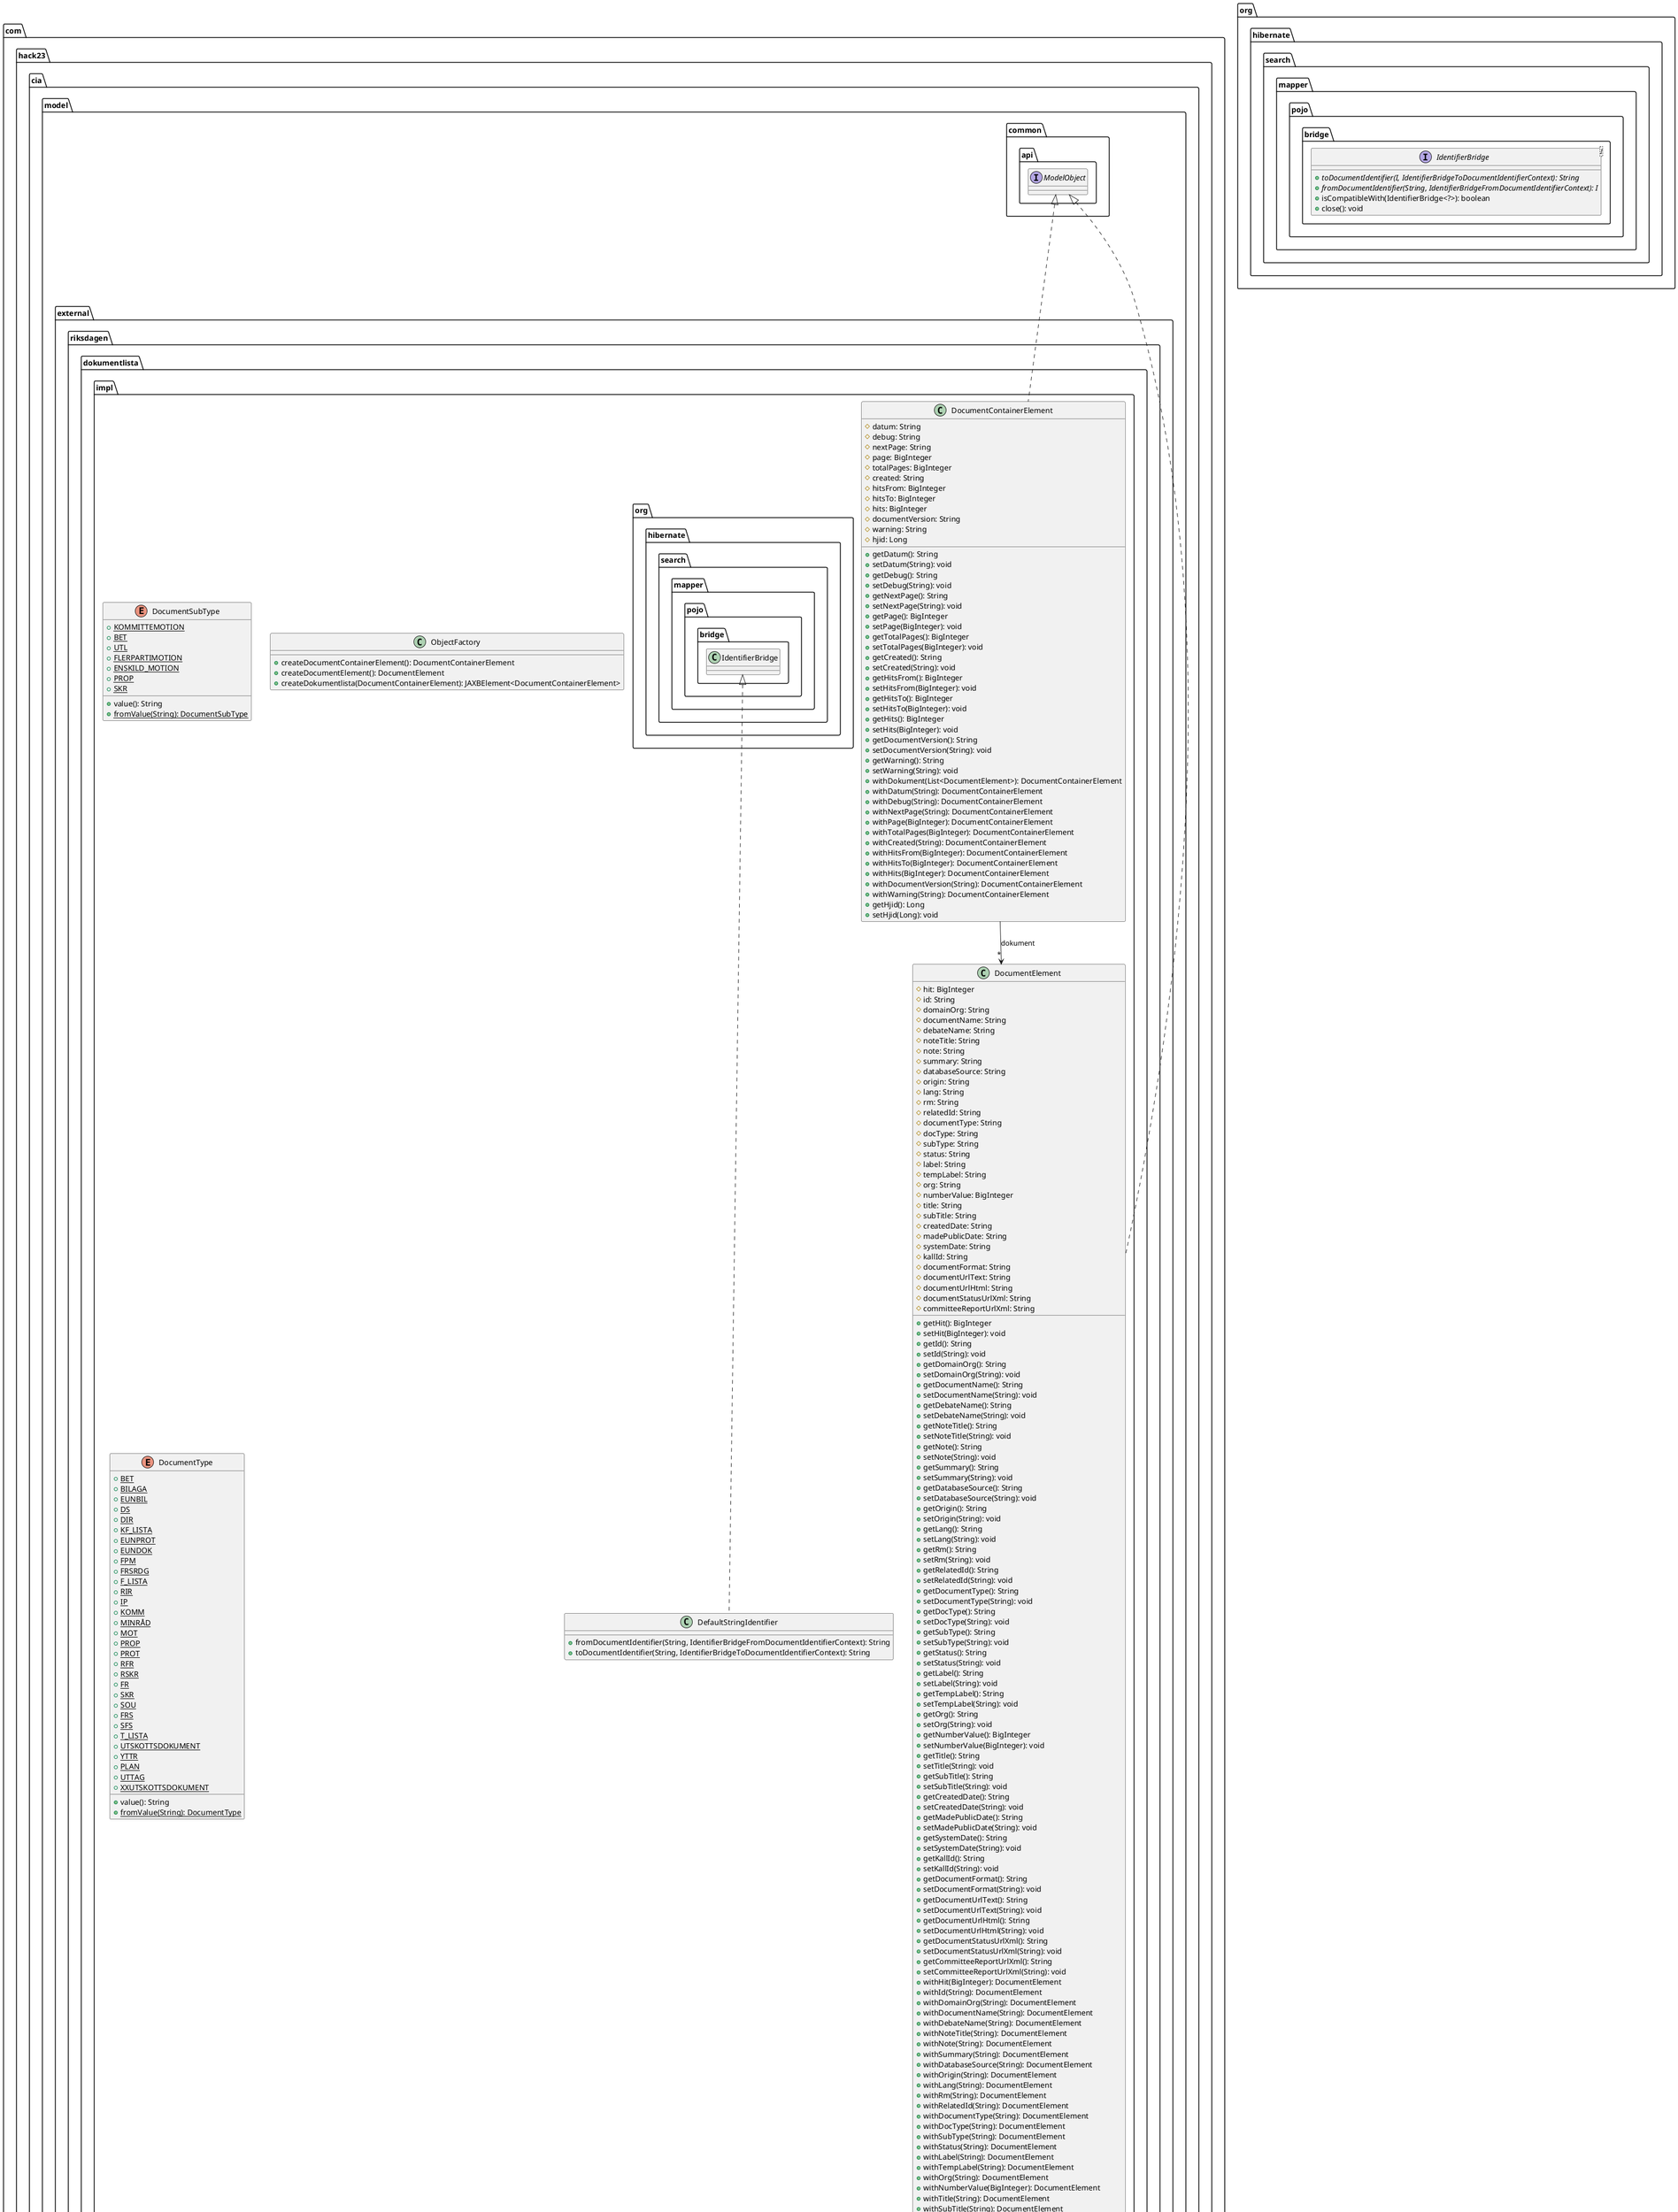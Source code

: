 @startuml
    namespace com.hack23.cia.model.external.riksdagen.dokumentlista.impl {

        class DefaultStringIdentifier [[DefaultStringIdentifier.html]] {
            +fromDocumentIdentifier(String, IdentifierBridgeFromDocumentIdentifierContext): String
            +toDocumentIdentifier(String, IdentifierBridgeToDocumentIdentifierContext): String
        }

        class DocumentContainerElement [[DocumentContainerElement.html]] {
            #datum: String
            #debug: String
            #nextPage: String
            #page: BigInteger
            #totalPages: BigInteger
            #created: String
            #hitsFrom: BigInteger
            #hitsTo: BigInteger
            #hits: BigInteger
            #documentVersion: String
            #warning: String
            #hjid: Long
            +getDatum(): String
            +setDatum(String): void
            +getDebug(): String
            +setDebug(String): void
            +getNextPage(): String
            +setNextPage(String): void
            +getPage(): BigInteger
            +setPage(BigInteger): void
            +getTotalPages(): BigInteger
            +setTotalPages(BigInteger): void
            +getCreated(): String
            +setCreated(String): void
            +getHitsFrom(): BigInteger
            +setHitsFrom(BigInteger): void
            +getHitsTo(): BigInteger
            +setHitsTo(BigInteger): void
            +getHits(): BigInteger
            +setHits(BigInteger): void
            +getDocumentVersion(): String
            +setDocumentVersion(String): void
            +getWarning(): String
            +setWarning(String): void
            +withDokument(List<DocumentElement>): DocumentContainerElement
            +withDatum(String): DocumentContainerElement
            +withDebug(String): DocumentContainerElement
            +withNextPage(String): DocumentContainerElement
            +withPage(BigInteger): DocumentContainerElement
            +withTotalPages(BigInteger): DocumentContainerElement
            +withCreated(String): DocumentContainerElement
            +withHitsFrom(BigInteger): DocumentContainerElement
            +withHitsTo(BigInteger): DocumentContainerElement
            +withHits(BigInteger): DocumentContainerElement
            +withDocumentVersion(String): DocumentContainerElement
            +withWarning(String): DocumentContainerElement
            +getHjid(): Long
            +setHjid(Long): void
        }

        class DocumentElement [[DocumentElement.html]] {
            #hit: BigInteger
            #id: String
            #domainOrg: String
            #documentName: String
            #debateName: String
            #noteTitle: String
            #note: String
            #summary: String
            #databaseSource: String
            #origin: String
            #lang: String
            #rm: String
            #relatedId: String
            #documentType: String
            #docType: String
            #subType: String
            #status: String
            #label: String
            #tempLabel: String
            #org: String
            #numberValue: BigInteger
            #title: String
            #subTitle: String
            #createdDate: String
            #madePublicDate: String
            #systemDate: String
            #kallId: String
            #documentFormat: String
            #documentUrlText: String
            #documentUrlHtml: String
            #documentStatusUrlXml: String
            #committeeReportUrlXml: String
            +getHit(): BigInteger
            +setHit(BigInteger): void
            +getId(): String
            +setId(String): void
            +getDomainOrg(): String
            +setDomainOrg(String): void
            +getDocumentName(): String
            +setDocumentName(String): void
            +getDebateName(): String
            +setDebateName(String): void
            +getNoteTitle(): String
            +setNoteTitle(String): void
            +getNote(): String
            +setNote(String): void
            +getSummary(): String
            +setSummary(String): void
            +getDatabaseSource(): String
            +setDatabaseSource(String): void
            +getOrigin(): String
            +setOrigin(String): void
            +getLang(): String
            +setLang(String): void
            +getRm(): String
            +setRm(String): void
            +getRelatedId(): String
            +setRelatedId(String): void
            +getDocumentType(): String
            +setDocumentType(String): void
            +getDocType(): String
            +setDocType(String): void
            +getSubType(): String
            +setSubType(String): void
            +getStatus(): String
            +setStatus(String): void
            +getLabel(): String
            +setLabel(String): void
            +getTempLabel(): String
            +setTempLabel(String): void
            +getOrg(): String
            +setOrg(String): void
            +getNumberValue(): BigInteger
            +setNumberValue(BigInteger): void
            +getTitle(): String
            +setTitle(String): void
            +getSubTitle(): String
            +setSubTitle(String): void
            +getCreatedDate(): String
            +setCreatedDate(String): void
            +getMadePublicDate(): String
            +setMadePublicDate(String): void
            +getSystemDate(): String
            +setSystemDate(String): void
            +getKallId(): String
            +setKallId(String): void
            +getDocumentFormat(): String
            +setDocumentFormat(String): void
            +getDocumentUrlText(): String
            +setDocumentUrlText(String): void
            +getDocumentUrlHtml(): String
            +setDocumentUrlHtml(String): void
            +getDocumentStatusUrlXml(): String
            +setDocumentStatusUrlXml(String): void
            +getCommitteeReportUrlXml(): String
            +setCommitteeReportUrlXml(String): void
            +withHit(BigInteger): DocumentElement
            +withId(String): DocumentElement
            +withDomainOrg(String): DocumentElement
            +withDocumentName(String): DocumentElement
            +withDebateName(String): DocumentElement
            +withNoteTitle(String): DocumentElement
            +withNote(String): DocumentElement
            +withSummary(String): DocumentElement
            +withDatabaseSource(String): DocumentElement
            +withOrigin(String): DocumentElement
            +withLang(String): DocumentElement
            +withRm(String): DocumentElement
            +withRelatedId(String): DocumentElement
            +withDocumentType(String): DocumentElement
            +withDocType(String): DocumentElement
            +withSubType(String): DocumentElement
            +withStatus(String): DocumentElement
            +withLabel(String): DocumentElement
            +withTempLabel(String): DocumentElement
            +withOrg(String): DocumentElement
            +withNumberValue(BigInteger): DocumentElement
            +withTitle(String): DocumentElement
            +withSubTitle(String): DocumentElement
            +withCreatedDate(String): DocumentElement
            +withMadePublicDate(String): DocumentElement
            +withSystemDate(String): DocumentElement
            +withKallId(String): DocumentElement
            +withDocumentFormat(String): DocumentElement
            +withDocumentUrlText(String): DocumentElement
            +withDocumentUrlHtml(String): DocumentElement
            +withDocumentStatusUrlXml(String): DocumentElement
            +withCommitteeReportUrlXml(String): DocumentElement
        }

        enum DocumentSubType [[DocumentSubType.html]] {
            {static} +KOMMITTEMOTION
            {static} +BET
            {static} +UTL
            {static} +FLERPARTIMOTION
            {static} +ENSKILD_MOTION
            {static} +PROP
            {static} +SKR
            +value(): String
            {static} +fromValue(String): DocumentSubType
        }

        class ObjectFactory [[ObjectFactory.html]] {
            +createDocumentContainerElement(): DocumentContainerElement
            +createDocumentElement(): DocumentElement
            +createDokumentlista(DocumentContainerElement): JAXBElement<DocumentContainerElement>
        }

        enum DocumentType [[DocumentType.html]] {
            {static} +BET
            {static} +BILAGA
            {static} +EUNBIL
            {static} +DS
            {static} +DIR
            {static} +KF_LISTA
            {static} +EUNPROT
            {static} +EUNDOK
            {static} +FPM
            {static} +FRSRDG
            {static} +F_LISTA
            {static} +RIR
            {static} +IP
            {static} +KOMM
            {static} +MINRÅD
            {static} +MOT
            {static} +PROP
            {static} +PROT
            {static} +RFR
            {static} +RSKR
            {static} +FR
            {static} +SKR
            {static} +SOU
            {static} +FRS
            {static} +SFS
            {static} +T_LISTA
            {static} +UTSKOTTSDOKUMENT
            {static} +YTTR
            {static} +PLAN
            {static} +UTTAG
            {static} +XXUTSKOTTSDOKUMENT
            +value(): String
            {static} +fromValue(String): DocumentType
        }

        org.hibernate.search.mapper.pojo.bridge.IdentifierBridge <|.. DefaultStringIdentifier
        com.hack23.cia.model.common.api.ModelObject <|.. DocumentContainerElement
        DocumentContainerElement --> "*" DocumentElement: dokument
        com.hack23.cia.model.common.api.ModelObject <|.. DocumentElement
    }

    namespace org.hibernate.search.mapper.pojo.bridge {
        interface IdentifierBridge<​I> {
            {abstract} +toDocumentIdentifier(I, IdentifierBridgeToDocumentIdentifierContext): String
            {abstract} +fromDocumentIdentifier(String, IdentifierBridgeFromDocumentIdentifierContext): I
            +isCompatibleWith(IdentifierBridge<?>): boolean
            +close(): void
        }
    }

    namespace com.hack23.cia.model.common.api {
        interface ModelObject
    }

    center footer UMLDoclet 2.0.5, PlantUML 1.2019.08
@enduml
